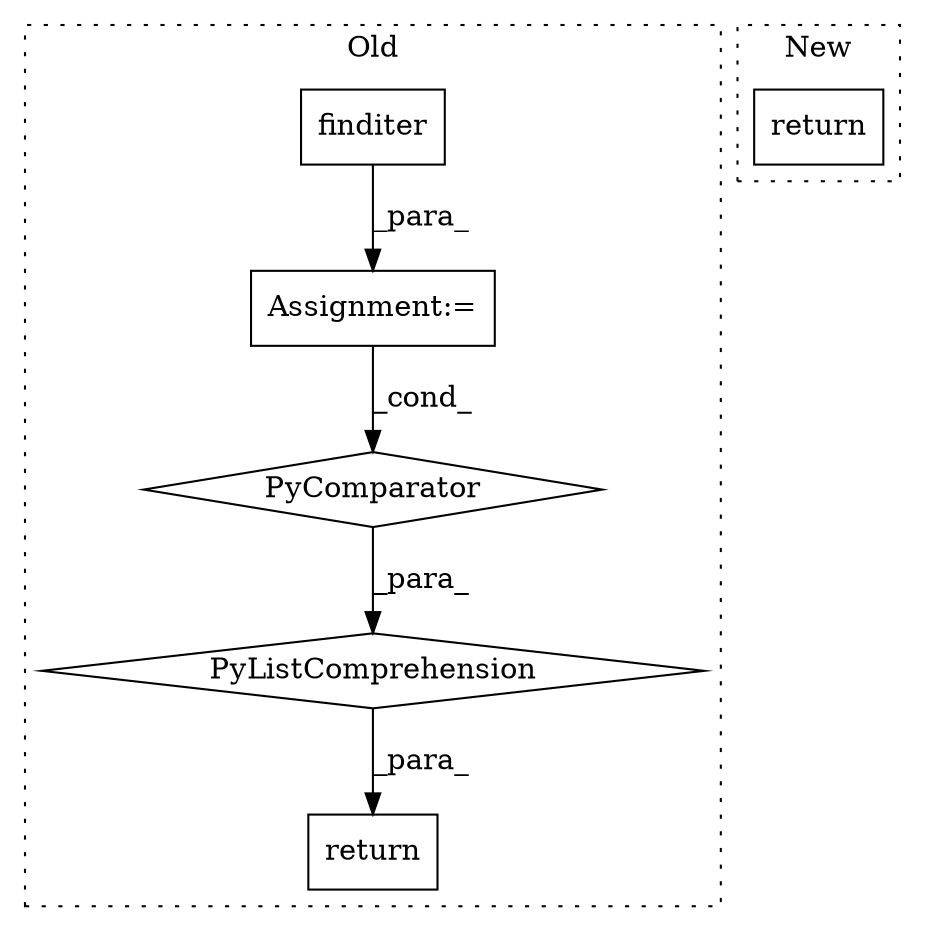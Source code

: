 digraph G {
subgraph cluster0 {
1 [label="finditer" a="32" s="4138,4173" l="9,1" shape="box"];
3 [label="Assignment:=" a="7" s="4029" l="14" shape="box"];
4 [label="PyComparator" a="113" s="4348" l="28" shape="diamond"];
5 [label="PyListComprehension" a="109" s="4213" l="171" shape="diamond"];
6 [label="return" a="41" s="4429" l="7" shape="box"];
label = "Old";
style="dotted";
}
subgraph cluster1 {
2 [label="return" a="41" s="4730" l="7" shape="box"];
label = "New";
style="dotted";
}
1 -> 3 [label="_para_"];
3 -> 4 [label="_cond_"];
4 -> 5 [label="_para_"];
5 -> 6 [label="_para_"];
}